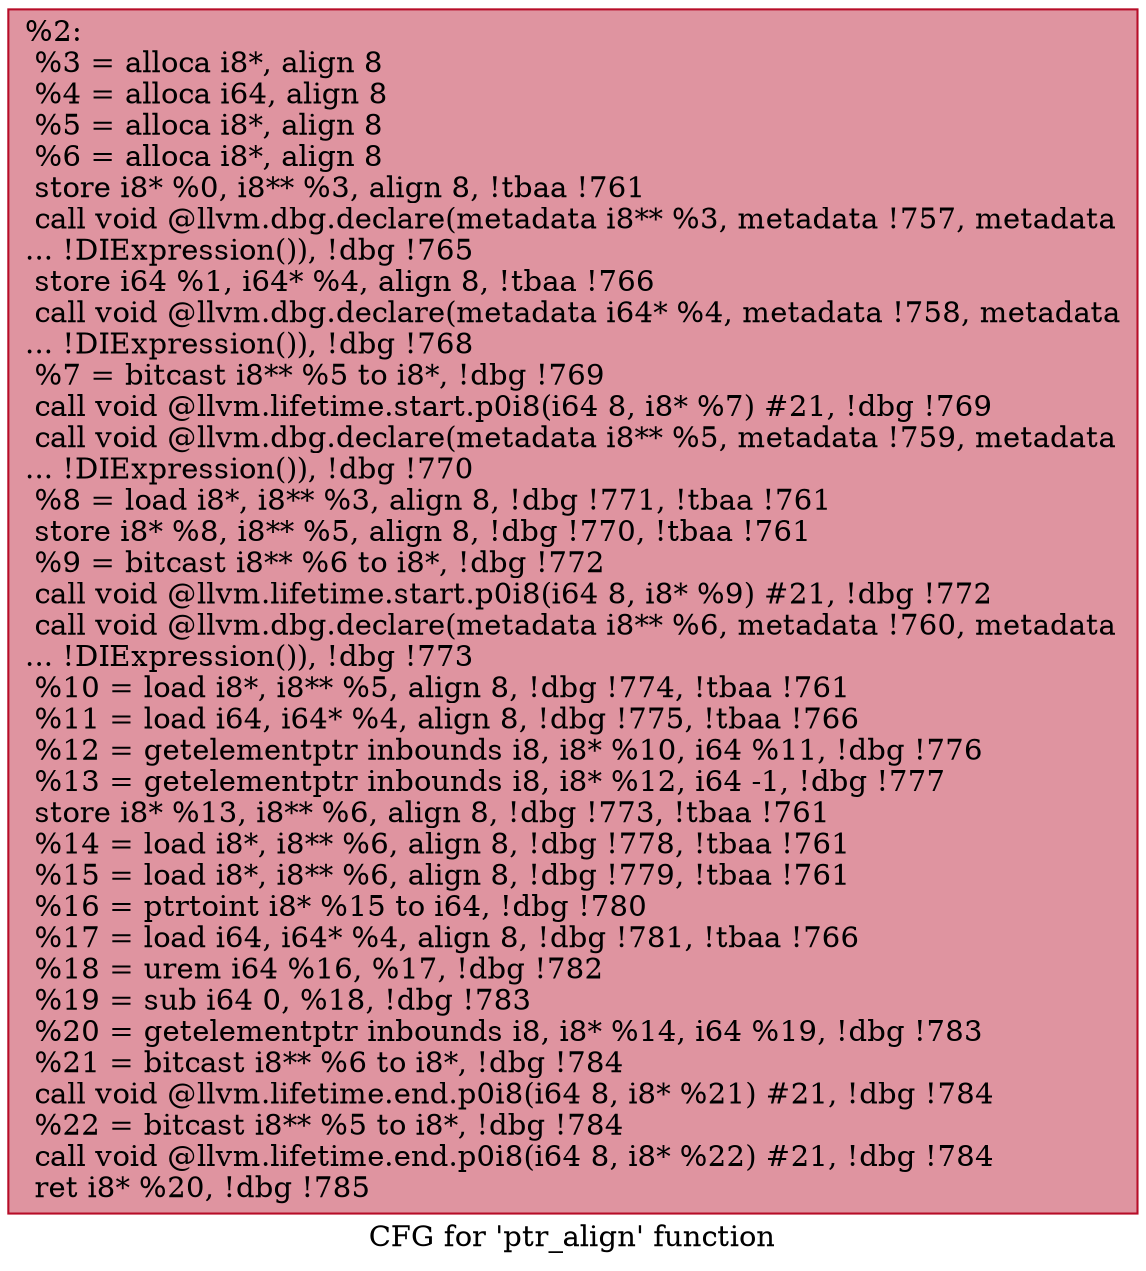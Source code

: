digraph "CFG for 'ptr_align' function" {
	label="CFG for 'ptr_align' function";

	Node0xb6f790 [shape=record,color="#b70d28ff", style=filled, fillcolor="#b70d2870",label="{%2:\l  %3 = alloca i8*, align 8\l  %4 = alloca i64, align 8\l  %5 = alloca i8*, align 8\l  %6 = alloca i8*, align 8\l  store i8* %0, i8** %3, align 8, !tbaa !761\l  call void @llvm.dbg.declare(metadata i8** %3, metadata !757, metadata\l... !DIExpression()), !dbg !765\l  store i64 %1, i64* %4, align 8, !tbaa !766\l  call void @llvm.dbg.declare(metadata i64* %4, metadata !758, metadata\l... !DIExpression()), !dbg !768\l  %7 = bitcast i8** %5 to i8*, !dbg !769\l  call void @llvm.lifetime.start.p0i8(i64 8, i8* %7) #21, !dbg !769\l  call void @llvm.dbg.declare(metadata i8** %5, metadata !759, metadata\l... !DIExpression()), !dbg !770\l  %8 = load i8*, i8** %3, align 8, !dbg !771, !tbaa !761\l  store i8* %8, i8** %5, align 8, !dbg !770, !tbaa !761\l  %9 = bitcast i8** %6 to i8*, !dbg !772\l  call void @llvm.lifetime.start.p0i8(i64 8, i8* %9) #21, !dbg !772\l  call void @llvm.dbg.declare(metadata i8** %6, metadata !760, metadata\l... !DIExpression()), !dbg !773\l  %10 = load i8*, i8** %5, align 8, !dbg !774, !tbaa !761\l  %11 = load i64, i64* %4, align 8, !dbg !775, !tbaa !766\l  %12 = getelementptr inbounds i8, i8* %10, i64 %11, !dbg !776\l  %13 = getelementptr inbounds i8, i8* %12, i64 -1, !dbg !777\l  store i8* %13, i8** %6, align 8, !dbg !773, !tbaa !761\l  %14 = load i8*, i8** %6, align 8, !dbg !778, !tbaa !761\l  %15 = load i8*, i8** %6, align 8, !dbg !779, !tbaa !761\l  %16 = ptrtoint i8* %15 to i64, !dbg !780\l  %17 = load i64, i64* %4, align 8, !dbg !781, !tbaa !766\l  %18 = urem i64 %16, %17, !dbg !782\l  %19 = sub i64 0, %18, !dbg !783\l  %20 = getelementptr inbounds i8, i8* %14, i64 %19, !dbg !783\l  %21 = bitcast i8** %6 to i8*, !dbg !784\l  call void @llvm.lifetime.end.p0i8(i64 8, i8* %21) #21, !dbg !784\l  %22 = bitcast i8** %5 to i8*, !dbg !784\l  call void @llvm.lifetime.end.p0i8(i64 8, i8* %22) #21, !dbg !784\l  ret i8* %20, !dbg !785\l}"];
}
